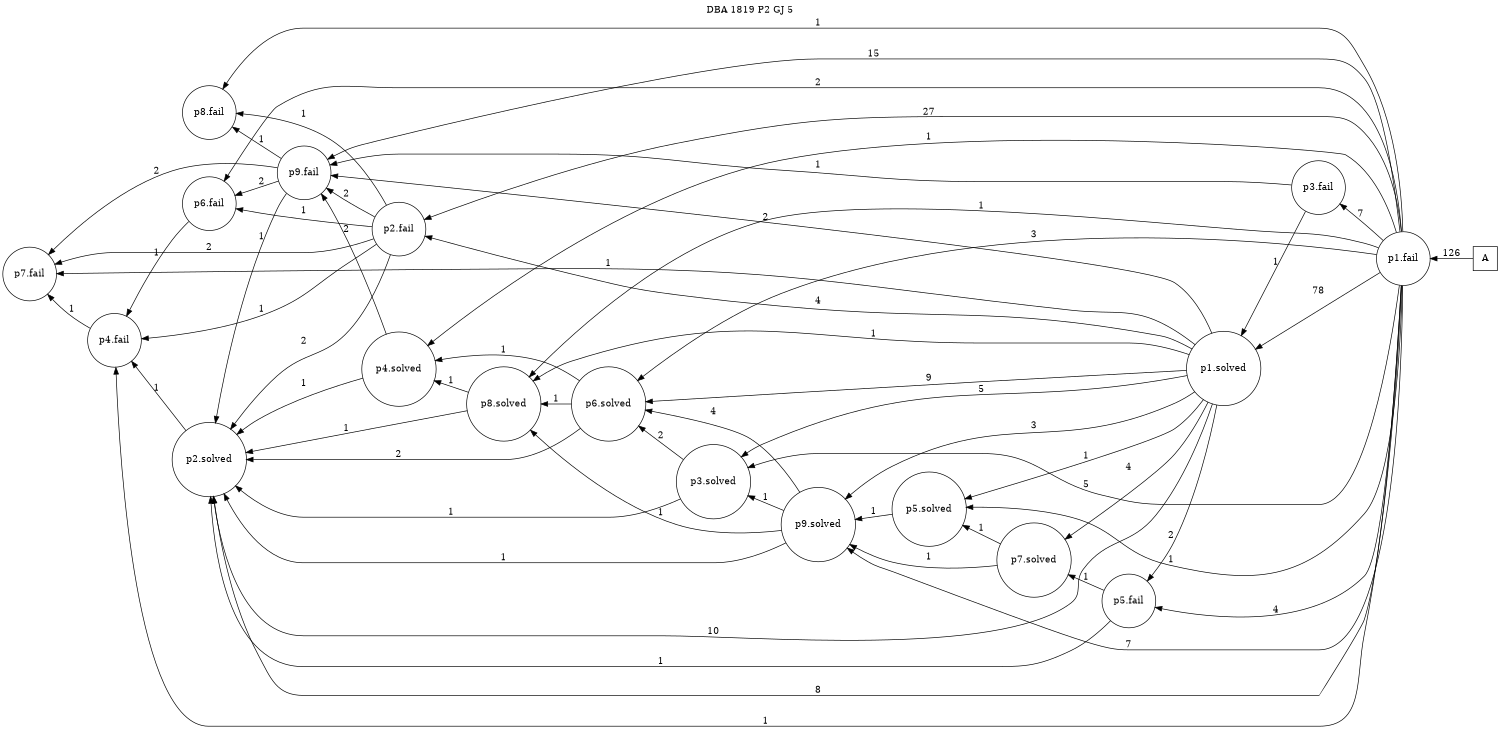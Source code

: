 digraph DBA_1819_P2_GJ_5 {
labelloc="tl"
label= " DBA 1819 P2 GJ 5 "
rankdir="RL";
graph [ size=" 10 , 10 !"]

"A" [shape="square" label="A"]
"p1.fail" [shape="circle" label="p1.fail"]
"p5.fail" [shape="circle" label="p5.fail"]
"p8.fail" [shape="circle" label="p8.fail"]
"p3.fail" [shape="circle" label="p3.fail"]
"p9.fail" [shape="circle" label="p9.fail"]
"p2.fail" [shape="circle" label="p2.fail"]
"p1.solved" [shape="circle" label="p1.solved"]
"p6.solved" [shape="circle" label="p6.solved"]
"p7.solved" [shape="circle" label="p7.solved"]
"p9.solved" [shape="circle" label="p9.solved"]
"p6.fail" [shape="circle" label="p6.fail"]
"p4.fail" [shape="circle" label="p4.fail"]
"p7.fail" [shape="circle" label="p7.fail"]
"p3.solved" [shape="circle" label="p3.solved"]
"p2.solved" [shape="circle" label="p2.solved"]
"p5.solved" [shape="circle" label="p5.solved"]
"p8.solved" [shape="circle" label="p8.solved"]
"p4.solved" [shape="circle" label="p4.solved"]
"A" -> "p1.fail" [ label=126]
"p1.fail" -> "p5.fail" [ label=4]
"p1.fail" -> "p8.fail" [ label=1]
"p1.fail" -> "p3.fail" [ label=7]
"p1.fail" -> "p9.fail" [ label=15]
"p1.fail" -> "p2.fail" [ label=27]
"p1.fail" -> "p1.solved" [ label=78]
"p1.fail" -> "p6.solved" [ label=3]
"p1.fail" -> "p9.solved" [ label=7]
"p1.fail" -> "p6.fail" [ label=2]
"p1.fail" -> "p4.fail" [ label=1]
"p1.fail" -> "p3.solved" [ label=5]
"p1.fail" -> "p2.solved" [ label=8]
"p1.fail" -> "p5.solved" [ label=1]
"p1.fail" -> "p8.solved" [ label=1]
"p1.fail" -> "p4.solved" [ label=1]
"p5.fail" -> "p7.solved" [ label=1]
"p5.fail" -> "p2.solved" [ label=1]
"p3.fail" -> "p9.fail" [ label=1]
"p3.fail" -> "p1.solved" [ label=1]
"p9.fail" -> "p8.fail" [ label=1]
"p9.fail" -> "p6.fail" [ label=2]
"p9.fail" -> "p7.fail" [ label=2]
"p9.fail" -> "p2.solved" [ label=1]
"p2.fail" -> "p8.fail" [ label=1]
"p2.fail" -> "p9.fail" [ label=2]
"p2.fail" -> "p6.fail" [ label=1]
"p2.fail" -> "p4.fail" [ label=1]
"p2.fail" -> "p7.fail" [ label=2]
"p2.fail" -> "p2.solved" [ label=2]
"p1.solved" -> "p5.fail" [ label=2]
"p1.solved" -> "p9.fail" [ label=2]
"p1.solved" -> "p2.fail" [ label=4]
"p1.solved" -> "p6.solved" [ label=9]
"p1.solved" -> "p7.solved" [ label=4]
"p1.solved" -> "p9.solved" [ label=3]
"p1.solved" -> "p7.fail" [ label=1]
"p1.solved" -> "p3.solved" [ label=5]
"p1.solved" -> "p2.solved" [ label=10]
"p1.solved" -> "p5.solved" [ label=1]
"p1.solved" -> "p8.solved" [ label=1]
"p6.solved" -> "p2.solved" [ label=2]
"p6.solved" -> "p8.solved" [ label=1]
"p6.solved" -> "p4.solved" [ label=1]
"p7.solved" -> "p9.solved" [ label=1]
"p7.solved" -> "p5.solved" [ label=1]
"p9.solved" -> "p6.solved" [ label=4]
"p9.solved" -> "p3.solved" [ label=1]
"p9.solved" -> "p2.solved" [ label=1]
"p9.solved" -> "p8.solved" [ label=1]
"p6.fail" -> "p4.fail" [ label=1]
"p4.fail" -> "p7.fail" [ label=1]
"p3.solved" -> "p6.solved" [ label=2]
"p3.solved" -> "p2.solved" [ label=1]
"p2.solved" -> "p4.fail" [ label=1]
"p5.solved" -> "p9.solved" [ label=1]
"p8.solved" -> "p2.solved" [ label=1]
"p8.solved" -> "p4.solved" [ label=1]
"p4.solved" -> "p9.fail" [ label=2]
"p4.solved" -> "p2.solved" [ label=1]
}
